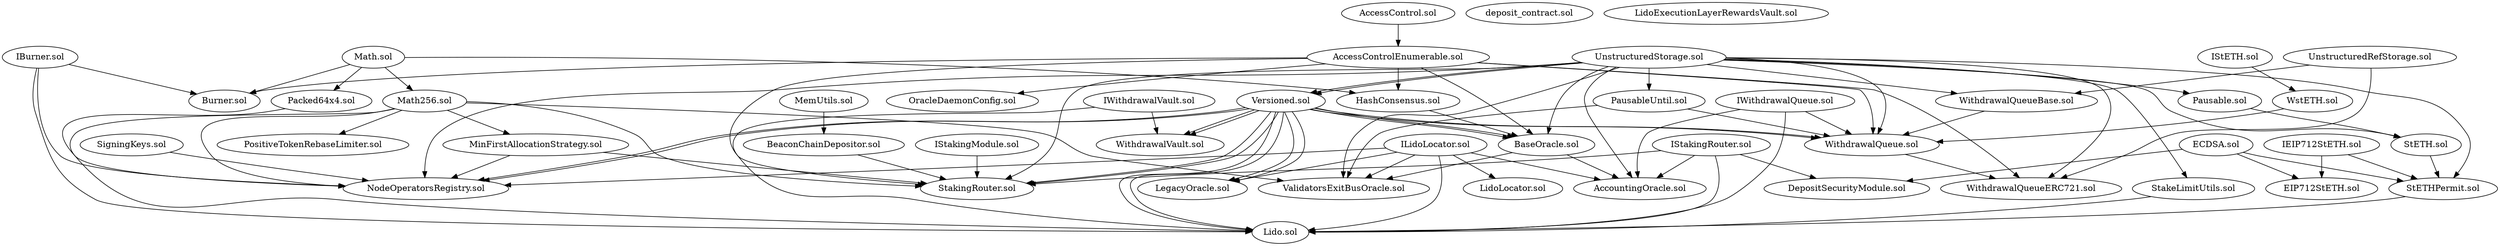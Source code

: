 digraph G {
  graph [ ratio = "auto", page = "40" ];

  "Pausable.sol" -> "StETH.sol";

  "Packed64x4.sol" -> "NodeOperatorsRegistry.sol";

  "SigningKeys.sol" -> "NodeOperatorsRegistry.sol";
  // "SigningKeys.sol" -> "SiginigKyesMock.sol";

  "StakeLimitUtils.sol" -> "Lido.sol";
  // "StakeLimitUtils.sol" -> "StakeLimitUtilsMock.sol";

  "NodeOperatorsRegistry.sol"; // <---
  // "NodeOperatorsRegistry.sol" -> "NodeOperatorsRegistryMock.sol";

  "LegacyOracle.sol"; // <---
  // "LegacyOracle.sol" -> "MockLegacyOracle.sol";

  "Versioned.sol" -> "Lido.sol";
  "Versioned.sol" -> "NodeOperatorsRegistry.sol";
  "Versioned.sol" -> "LegacyOracle.sol";
  "Versioned.sol" -> "StakingRouter.sol";
  "Versioned.sol" -> "WithdrawalQueue.sol";
  "Versioned.sol" -> "WithdrawalVault.sol";
  "Versioned.sol" -> "BaseOracle.sol";

  "Lido.sol"; // <---
  // "Lido.sol" -> "LidoTemplate.sol";
  // "Lido.sol" -> "LidoMock.sol";
  // "Lido.sol" -> "LidoPushableMock.sol";

  "StETH.sol" -> "StETHPermit.sol";
  // "StETH.sol" -> "StETHMock.sol";

  "StETHPermit.sol" -> "Lido.sol";
  
  "deposit_contract.sol"; // <---
  // "deposit_contract.sol" -> "BeaconChainDepositor.sol";

  "IStETH.sol" -> "WstETH.sol";
  // "IStETH.sol" -> "WstETHMock.sol";

  // "WstETH.sol" -> "WstETHMock.sol";
  "WstETH.sol" -> "WithdrawalQueue.sol";

  "IStakingModule.sol" -> "StakingRouter.sol";
  // "IStakingModule.sol" -> "ModuleSolo.sol";
  // "IStakingModule.sol" -> "StakingModuleMock.sol";

  "Math.sol" -> "Packed64x4.sol";
  "Math.sol" -> "Burner.sol";
  "Math.sol" -> "Math256.sol";
  "Math.sol" -> "HashConsensus.sol";

  "PositiveTokenRebaseLimiter.sol";
  // "PositiveTokenRebaseLimiter.sol" -> "OracleReportSanityChecker.sol";
  // "PositiveTokenRebaseLimiter.sol" -> "PositiveTokenRebaseLimiterMock.sol";

  "UnstructuredStorage.sol" -> "StETH.sol";
  "UnstructuredStorage.sol" -> "StETHPermit.sol";
  "UnstructuredStorage.sol" -> "StakeLimitUtils.sol";
  "UnstructuredStorage.sol" -> "NodeOperatorsRegistry.sol";
  "UnstructuredStorage.sol" -> "Pausable.sol";
  "UnstructuredStorage.sol" -> "Versioned.sol";
  "UnstructuredStorage.sol" -> "StakingRouter.sol";
  "UnstructuredStorage.sol" -> "WithdrawalQueue.sol";
  "UnstructuredStorage.sol" -> "WithdrawalQueueBase.sol";
  "UnstructuredStorage.sol" -> "WithdrawalQueueERC721.sol";
  "UnstructuredStorage.sol" -> "AccountingOracle.sol";
  "UnstructuredStorage.sol" -> "BaseOracle.sol";
  "UnstructuredStorage.sol" -> "ValidatorsExitBusOracle.sol";
  // "UnstructuredStorage.sol" -> "StakingRouterMock.sol";
  // "UnstructuredStorage.sol" -> "AccountingOracleTimeTravellable.sol";
  // "UnstructuredStorage.sol" -> "BaseOracleTimeTravellable.sol";
  // "UnstructuredStorage.sol" -> "ValidatorsExitBusTimeTravellable.sol";
  "UnstructuredStorage.sol" -> "PausableUntil.sol";
  "UnstructuredStorage.sol" -> "Versioned.sol";

  "UnstructuredRefStorage.sol" -> "WithdrawalQueueBase.sol";
  "UnstructuredRefStorage.sol" -> "WithdrawalQueueERC721.sol";

  "AccountingOracle.sol"; // <---

  "BaseOracle.sol" -> "AccountingOracle.sol";
  "BaseOracle.sol" -> "ValidatorsExitBusOracle.sol";

  "HashConsensus.sol" -> "BaseOracle.sol";

  "ValidatorsExitBusOracle.sol"; // <---

  "AccessControl.sol" -> "AccessControlEnumerable.sol";

  "AccessControlEnumerable.sol" -> "Burner.sol";
  "AccessControlEnumerable.sol" -> "OracleDaemonConfig.sol";
  "AccessControlEnumerable.sol" -> "StakingRouter.sol";
  "AccessControlEnumerable.sol" -> "WithdrawalQueue.sol";
  "AccessControlEnumerable.sol" -> "WithdrawalQueueERC721.sol";
  "AccessControlEnumerable.sol" -> "BaseOracle.sol";
  "AccessControlEnumerable.sol" -> "HashConsensus.sol";

  "PausableUntil.sol" -> "WithdrawalQueue.sol";
  "PausableUntil.sol" -> "ValidatorsExitBusOracle.sol";

  "Versioned.sol" -> "Lido.sol";
  "Versioned.sol" -> "NodeOperatorsRegistry.sol";
  "Versioned.sol" -> "LegacyOracle.sol";
  "Versioned.sol" -> "StakingRouter.sol";
  "Versioned.sol" -> "WithdrawalQueue.sol";
  "Versioned.sol" -> "WithdrawalVault.sol";
  "Versioned.sol" -> "BaseOracle.sol";

  "BeaconChainDepositor.sol" -> "StakingRouter.sol";

  "DepositSecurityModule.sol"; // <---

  "EIP712StETH.sol"; // <---
  "IEIP712StETH.sol" -> "EIP712StETH.sol";
  "IEIP712StETH.sol" -> "StETHPermit.sol";

  "LidoExecutionLayerRewardsVault.sol"; // <---
  // "LidoExecutionLayerRewardsVault.sol" -> "Lido.sol";

  "LidoLocator.sol"; // <---

  "ILidoLocator.sol" -> "Lido.sol";
  "ILidoLocator.sol" -> "NodeOperatorsRegistry.sol";
  "ILidoLocator.sol" -> "LegacyOracle.sol";
  "ILidoLocator.sol" -> "LidoLocator.sol";
  "ILidoLocator.sol" -> "AccountingOracle.sol";
  "ILidoLocator.sol" -> "ValidatorsExitBusOracle.sol";

  "OracleDaemonConfig.sol"; // <---
  // "OracleDaemonConfig.sol" -> "LidoLocator.sol";

  "Burner.sol"; // <---
  // "Burner.sol" -> "LidoLocator.sol";

  "IBurner.sol" -> "Burner.sol";
  "IBurner.sol" -> "Lido.sol";
  "IBurner.sol" -> "NodeOperatorsRegistry.sol";

  "StakingRouter.sol"; // <---

  "IStakingRouter.sol" -> "StakingRouter.sol";
  "IStakingRouter.sol" -> "Lido.sol";
  // "StakingRouter.sol" -> "NodeOperatorsRegistry.sol";
  // "StakingRouter.sol" -> "LidoLocator.sol";
  "IStakingRouter.sol" -> "DepositSecurityModule.sol";
  "IStakingRouter.sol" -> "AccountingOracle.sol";
  // "StakingRouter.sol" -> "IStakingModule.sol";

  "WithdrawalQueueERC721.sol"; // <---

  "WithdrawalQueue.sol" -> "WithdrawalQueueERC721.sol";

  "IWithdrawalQueue.sol" -> "WithdrawalQueue.sol";
  "IWithdrawalQueue.sol" -> "Lido.sol";
  "IWithdrawalQueue.sol" -> "AccountingOracle.sol";
  // "WithdrawalQueue.sol" -> "LidoLocator.sol";
  // "WithdrawalQueue.sol" -> "WithdrawalQueueBase.sol";  

  "WithdrawalQueueBase.sol" -> "WithdrawalQueue.sol";

  "WithdrawalVault.sol"; // <---

  "IWithdrawalVault.sol" -> "WithdrawalVault.sol";
  "IWithdrawalVault.sol" -> "Lido.sol";
  // "WithdrawalVault.sol" -> "LidoLocator.sol";
  // "WithdrawalVault.sol" -> "AccountingOracle.sol";

  "ECDSA.sol" -> "StETHPermit.sol";
  "ECDSA.sol" -> "DepositSecurityModule.sol";
  "ECDSA.sol" -> "EIP712StETH.sol";

  "Math256.sol" -> "Lido.sol";
  "Math256.sol" -> "NodeOperatorsRegistry.sol";
  "Math256.sol" -> "StakingRouter.sol";
  "Math256.sol" -> "PositiveTokenRebaseLimiter.sol";
  "Math256.sol" -> "ValidatorsExitBusOracle.sol";
  "Math256.sol" -> "MinFirstAllocationStrategy.sol";

  "MemUtils.sol" -> "BeaconChainDepositor.sol";

  "MinFirstAllocationStrategy.sol" -> "NodeOperatorsRegistry.sol";
  "MinFirstAllocationStrategy.sol" -> "StakingRouter.sol";
}
